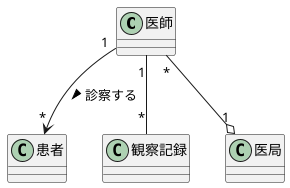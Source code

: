 @startuml クラス図
' left to right direction
    class 医師{

    }
    class 患者{

    }
    class 観察記録{

    }
    class 医局{

    }
    医師"1" --> "*"患者:診察する >
    医師"1" -- "*"観察記録
    医師"*" --o "1"医局
@enduml